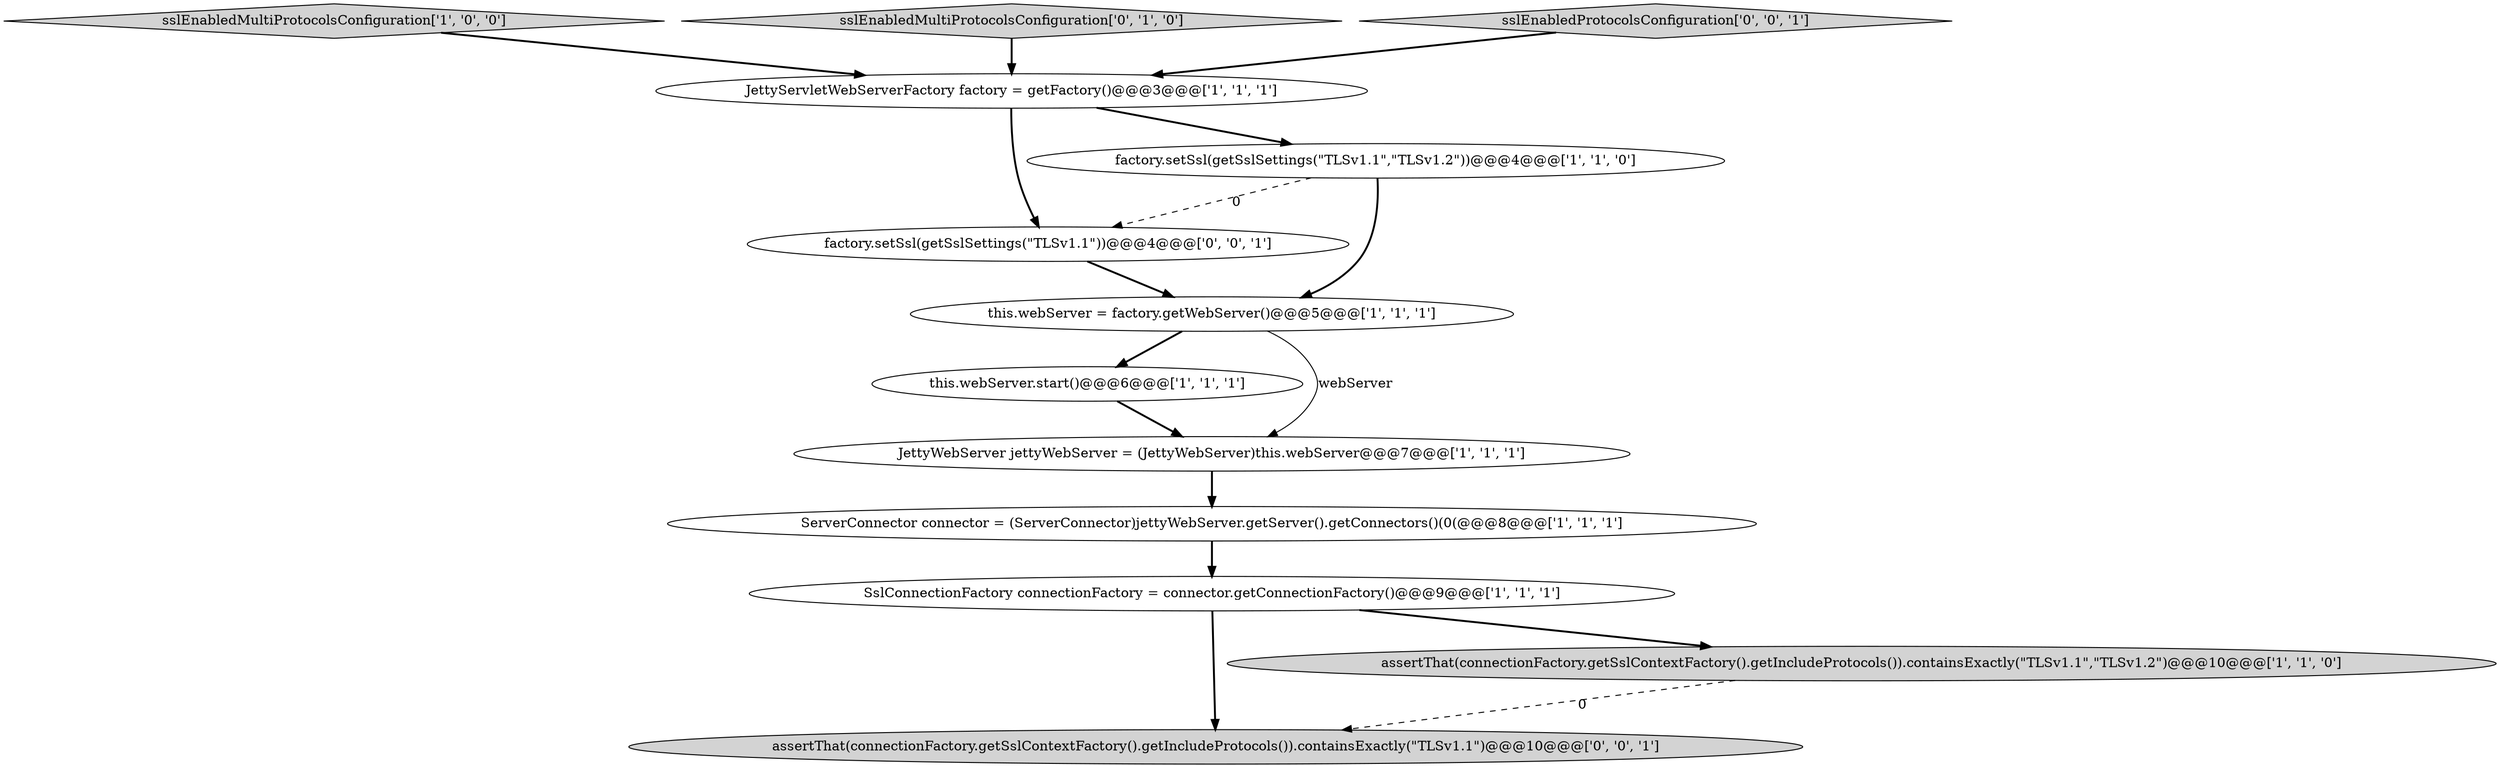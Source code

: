 digraph {
5 [style = filled, label = "sslEnabledMultiProtocolsConfiguration['1', '0', '0']", fillcolor = lightgray, shape = diamond image = "AAA0AAABBB1BBB"];
11 [style = filled, label = "assertThat(connectionFactory.getSslContextFactory().getIncludeProtocols()).containsExactly(\"TLSv1.1\")@@@10@@@['0', '0', '1']", fillcolor = lightgray, shape = ellipse image = "AAA0AAABBB3BBB"];
12 [style = filled, label = "factory.setSsl(getSslSettings(\"TLSv1.1\"))@@@4@@@['0', '0', '1']", fillcolor = white, shape = ellipse image = "AAA0AAABBB3BBB"];
2 [style = filled, label = "SslConnectionFactory connectionFactory = connector.getConnectionFactory()@@@9@@@['1', '1', '1']", fillcolor = white, shape = ellipse image = "AAA0AAABBB1BBB"];
4 [style = filled, label = "ServerConnector connector = (ServerConnector)jettyWebServer.getServer().getConnectors()(0(@@@8@@@['1', '1', '1']", fillcolor = white, shape = ellipse image = "AAA0AAABBB1BBB"];
0 [style = filled, label = "JettyServletWebServerFactory factory = getFactory()@@@3@@@['1', '1', '1']", fillcolor = white, shape = ellipse image = "AAA0AAABBB1BBB"];
9 [style = filled, label = "sslEnabledMultiProtocolsConfiguration['0', '1', '0']", fillcolor = lightgray, shape = diamond image = "AAA0AAABBB2BBB"];
7 [style = filled, label = "assertThat(connectionFactory.getSslContextFactory().getIncludeProtocols()).containsExactly(\"TLSv1.1\",\"TLSv1.2\")@@@10@@@['1', '1', '0']", fillcolor = lightgray, shape = ellipse image = "AAA0AAABBB1BBB"];
6 [style = filled, label = "this.webServer.start()@@@6@@@['1', '1', '1']", fillcolor = white, shape = ellipse image = "AAA0AAABBB1BBB"];
10 [style = filled, label = "sslEnabledProtocolsConfiguration['0', '0', '1']", fillcolor = lightgray, shape = diamond image = "AAA0AAABBB3BBB"];
1 [style = filled, label = "factory.setSsl(getSslSettings(\"TLSv1.1\",\"TLSv1.2\"))@@@4@@@['1', '1', '0']", fillcolor = white, shape = ellipse image = "AAA0AAABBB1BBB"];
3 [style = filled, label = "JettyWebServer jettyWebServer = (JettyWebServer)this.webServer@@@7@@@['1', '1', '1']", fillcolor = white, shape = ellipse image = "AAA0AAABBB1BBB"];
8 [style = filled, label = "this.webServer = factory.getWebServer()@@@5@@@['1', '1', '1']", fillcolor = white, shape = ellipse image = "AAA0AAABBB1BBB"];
7->11 [style = dashed, label="0"];
6->3 [style = bold, label=""];
1->12 [style = dashed, label="0"];
8->6 [style = bold, label=""];
1->8 [style = bold, label=""];
4->2 [style = bold, label=""];
2->7 [style = bold, label=""];
9->0 [style = bold, label=""];
5->0 [style = bold, label=""];
8->3 [style = solid, label="webServer"];
3->4 [style = bold, label=""];
0->1 [style = bold, label=""];
12->8 [style = bold, label=""];
2->11 [style = bold, label=""];
10->0 [style = bold, label=""];
0->12 [style = bold, label=""];
}
